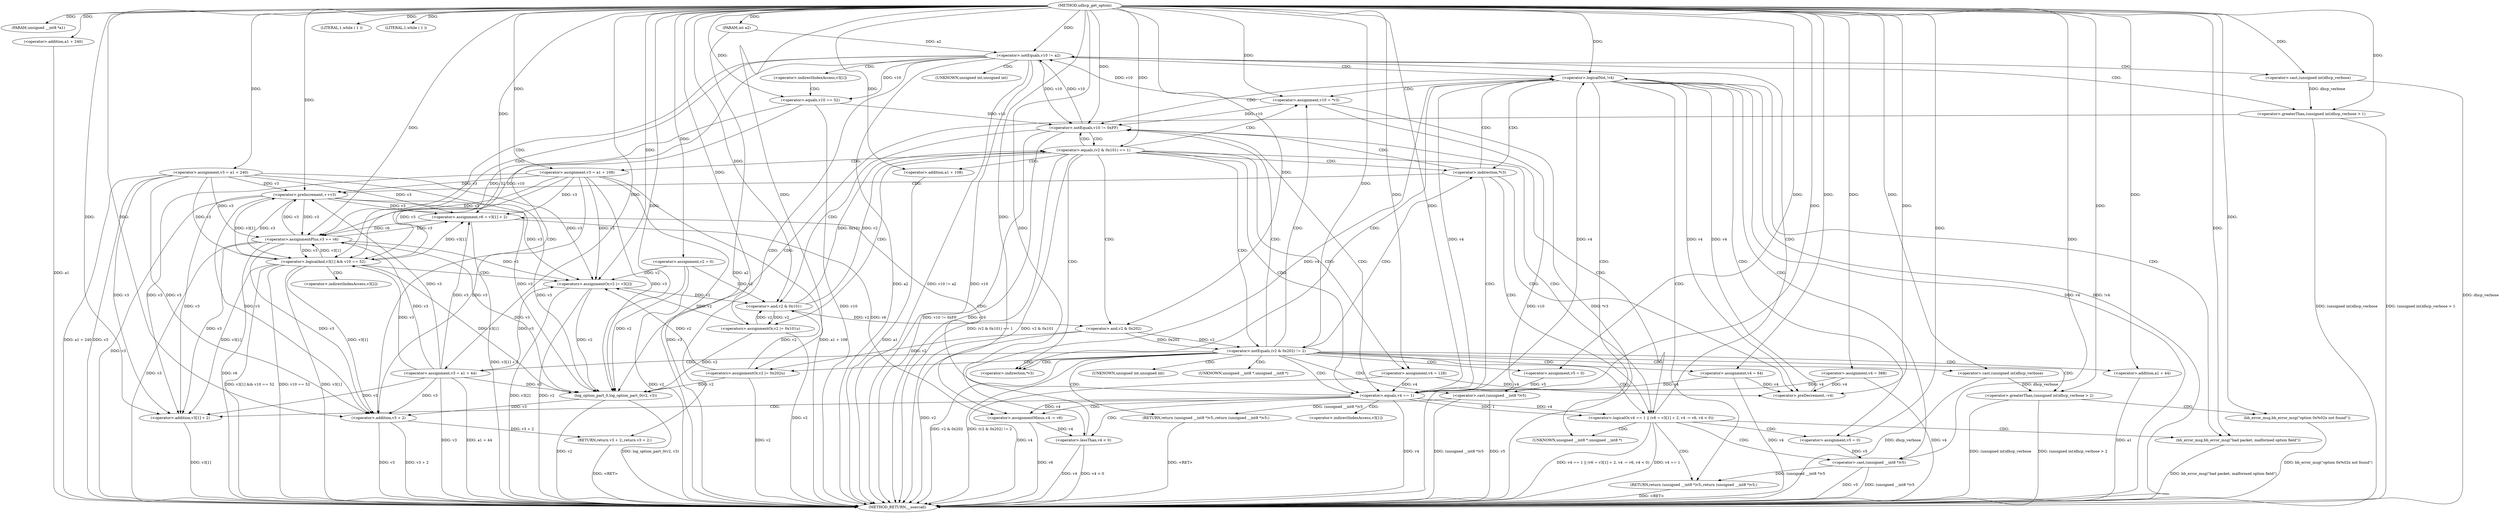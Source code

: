 digraph udhcp_get_option {  
"1000107" [label = "(METHOD,udhcp_get_option)" ]
"1000275" [label = "(METHOD_RETURN,__usercall)" ]
"1000108" [label = "(PARAM,unsigned __int8 *a1)" ]
"1000109" [label = "(PARAM,int a2)" ]
"1000117" [label = "(<operator>.assignment,v2 = 0)" ]
"1000120" [label = "(<operator>.assignment,v3 = a1 + 240)" ]
"1000122" [label = "(<operator>.addition,a1 + 240)" ]
"1000125" [label = "(<operator>.assignment,v4 = 388)" ]
"1000129" [label = "(LITERAL,1,while ( 1 ))" ]
"1000132" [label = "(LITERAL,1,while ( 1 ))" ]
"1000134" [label = "(<operator>.assignment,v10 = *v3)" ]
"1000142" [label = "(<operator>.preDecrement,--v4)" ]
"1000144" [label = "(<operator>.preIncrement,++v3)" ]
"1000148" [label = "(<operator>.logicalNot,!v4)" ]
"1000152" [label = "(<operator>.notEquals,v10 != 0xFF)" ]
"1000157" [label = "(<operator>.equals,(v2 & 0x101) == 1)" ]
"1000158" [label = "(<operator>.and,v2 & 0x101)" ]
"1000163" [label = "(<operators>.assignmentOr,v2 |= 0x101u)" ]
"1000166" [label = "(<operator>.assignment,v4 = 128)" ]
"1000169" [label = "(<operator>.assignment,v3 = a1 + 108)" ]
"1000171" [label = "(<operator>.addition,a1 + 108)" ]
"1000177" [label = "(<operator>.notEquals,(v2 & 0x202) != 2)" ]
"1000178" [label = "(<operator>.and,v2 & 0x202)" ]
"1000183" [label = "(<operator>.assignment,v5 = 0)" ]
"1000187" [label = "(<operator>.greaterThan,(unsigned int)dhcp_verbose > 2)" ]
"1000188" [label = "(<operator>.cast,(unsigned int)dhcp_verbose)" ]
"1000192" [label = "(bb_error_msg,bb_error_msg(\"option 0x%02x not found\"))" ]
"1000194" [label = "(RETURN,return (unsigned __int8 *)v5;,return (unsigned __int8 *)v5;)" ]
"1000195" [label = "(<operator>.cast,(unsigned __int8 *)v5)" ]
"1000198" [label = "(<operators>.assignmentOr,v2 |= 0x202u)" ]
"1000201" [label = "(<operator>.assignment,v4 = 64)" ]
"1000204" [label = "(<operator>.assignment,v3 = a1 + 44)" ]
"1000206" [label = "(<operator>.addition,a1 + 44)" ]
"1000210" [label = "(<operator>.logicalOr,v4 == 1 || (v6 = v3[1] + 2, v4 -= v6, v4 < 0))" ]
"1000211" [label = "(<operator>.equals,v4 == 1)" ]
"1000215" [label = "(<operator>.assignment,v6 = v3[1] + 2)" ]
"1000217" [label = "(<operator>.addition,v3[1] + 2)" ]
"1000223" [label = "(<operator>.assignmentMinus,v4 -= v6)" ]
"1000226" [label = "(<operator>.lessThan,v4 < 0)" ]
"1000231" [label = "(<operator>.assignment,v5 = 0)" ]
"1000234" [label = "(bb_error_msg,bb_error_msg(\"bad packet, malformed option field\"))" ]
"1000236" [label = "(RETURN,return (unsigned __int8 *)v5;,return (unsigned __int8 *)v5;)" ]
"1000237" [label = "(<operator>.cast,(unsigned __int8 *)v5)" ]
"1000241" [label = "(<operator>.notEquals,v10 != a2)" ]
"1000246" [label = "(<operator>.logicalAnd,v3[1] && v10 == 52)" ]
"1000250" [label = "(<operator>.equals,v10 == 52)" ]
"1000253" [label = "(<operators>.assignmentOr,v2 |= v3[2])" ]
"1000258" [label = "(<operator>.assignmentPlus,v3 += v6)" ]
"1000263" [label = "(<operator>.greaterThan,(unsigned int)dhcp_verbose > 1)" ]
"1000264" [label = "(<operator>.cast,(unsigned int)dhcp_verbose)" ]
"1000268" [label = "(log_option_part_0,log_option_part_0(v2, v3))" ]
"1000271" [label = "(RETURN,return v3 + 2;,return v3 + 2;)" ]
"1000272" [label = "(<operator>.addition,v3 + 2)" ]
"1000136" [label = "(<operator>.indirection,*v3)" ]
"1000139" [label = "(<operator>.indirection,*v3)" ]
"1000189" [label = "(UNKNOWN,unsigned int,unsigned int)" ]
"1000196" [label = "(UNKNOWN,unsigned __int8 *,unsigned __int8 *)" ]
"1000218" [label = "(<operator>.indirectIndexAccess,v3[1])" ]
"1000238" [label = "(UNKNOWN,unsigned __int8 *,unsigned __int8 *)" ]
"1000247" [label = "(<operator>.indirectIndexAccess,v3[1])" ]
"1000255" [label = "(<operator>.indirectIndexAccess,v3[2])" ]
"1000265" [label = "(UNKNOWN,unsigned int,unsigned int)" ]
  "1000204" -> "1000275"  [ label = "DDG: v3"] 
  "1000268" -> "1000275"  [ label = "DDG: v2"] 
  "1000148" -> "1000275"  [ label = "DDG: v4"] 
  "1000210" -> "1000275"  [ label = "DDG: v4 == 1 || (v6 = v3[1] + 2, v4 -= v6, v4 < 0)"] 
  "1000122" -> "1000275"  [ label = "DDG: a1"] 
  "1000250" -> "1000275"  [ label = "DDG: v10"] 
  "1000211" -> "1000275"  [ label = "DDG: v4"] 
  "1000258" -> "1000275"  [ label = "DDG: v6"] 
  "1000163" -> "1000275"  [ label = "DDG: v2"] 
  "1000166" -> "1000275"  [ label = "DDG: v4"] 
  "1000134" -> "1000275"  [ label = "DDG: *v3"] 
  "1000241" -> "1000275"  [ label = "DDG: a2"] 
  "1000217" -> "1000275"  [ label = "DDG: v3[1]"] 
  "1000198" -> "1000275"  [ label = "DDG: v2"] 
  "1000109" -> "1000275"  [ label = "DDG: a2"] 
  "1000237" -> "1000275"  [ label = "DDG: v5"] 
  "1000258" -> "1000275"  [ label = "DDG: v3"] 
  "1000117" -> "1000275"  [ label = "DDG: v2"] 
  "1000120" -> "1000275"  [ label = "DDG: a1 + 240"] 
  "1000215" -> "1000275"  [ label = "DDG: v3[1] + 2"] 
  "1000177" -> "1000275"  [ label = "DDG: v2 & 0x202"] 
  "1000210" -> "1000275"  [ label = "DDG: v4 == 1"] 
  "1000246" -> "1000275"  [ label = "DDG: v3[1] && v10 == 52"] 
  "1000157" -> "1000275"  [ label = "DDG: (v2 & 0x101) == 1"] 
  "1000152" -> "1000275"  [ label = "DDG: v10 != 0xFF"] 
  "1000234" -> "1000275"  [ label = "DDG: bb_error_msg(\"bad packet, malformed option field\")"] 
  "1000120" -> "1000275"  [ label = "DDG: v3"] 
  "1000272" -> "1000275"  [ label = "DDG: v3 + 2"] 
  "1000264" -> "1000275"  [ label = "DDG: dhcp_verbose"] 
  "1000226" -> "1000275"  [ label = "DDG: v4 < 0"] 
  "1000241" -> "1000275"  [ label = "DDG: v10 != a2"] 
  "1000246" -> "1000275"  [ label = "DDG: v10 == 52"] 
  "1000268" -> "1000275"  [ label = "DDG: log_option_part_0(v2, v3)"] 
  "1000226" -> "1000275"  [ label = "DDG: v4"] 
  "1000152" -> "1000275"  [ label = "DDG: v10"] 
  "1000148" -> "1000275"  [ label = "DDG: !v4"] 
  "1000157" -> "1000275"  [ label = "DDG: v2 & 0x101"] 
  "1000246" -> "1000275"  [ label = "DDG: v3[1]"] 
  "1000188" -> "1000275"  [ label = "DDG: dhcp_verbose"] 
  "1000237" -> "1000275"  [ label = "DDG: (unsigned __int8 *)v5"] 
  "1000263" -> "1000275"  [ label = "DDG: (unsigned int)dhcp_verbose > 1"] 
  "1000253" -> "1000275"  [ label = "DDG: v3[2]"] 
  "1000206" -> "1000275"  [ label = "DDG: a1"] 
  "1000223" -> "1000275"  [ label = "DDG: v6"] 
  "1000169" -> "1000275"  [ label = "DDG: v3"] 
  "1000169" -> "1000275"  [ label = "DDG: a1 + 108"] 
  "1000187" -> "1000275"  [ label = "DDG: (unsigned int)dhcp_verbose"] 
  "1000134" -> "1000275"  [ label = "DDG: v10"] 
  "1000125" -> "1000275"  [ label = "DDG: v4"] 
  "1000192" -> "1000275"  [ label = "DDG: bb_error_msg(\"option 0x%02x not found\")"] 
  "1000204" -> "1000275"  [ label = "DDG: a1 + 44"] 
  "1000187" -> "1000275"  [ label = "DDG: (unsigned int)dhcp_verbose > 2"] 
  "1000272" -> "1000275"  [ label = "DDG: v3"] 
  "1000177" -> "1000275"  [ label = "DDG: (v2 & 0x202) != 2"] 
  "1000241" -> "1000275"  [ label = "DDG: v10"] 
  "1000178" -> "1000275"  [ label = "DDG: v2"] 
  "1000263" -> "1000275"  [ label = "DDG: (unsigned int)dhcp_verbose"] 
  "1000144" -> "1000275"  [ label = "DDG: v3"] 
  "1000253" -> "1000275"  [ label = "DDG: v2"] 
  "1000195" -> "1000275"  [ label = "DDG: (unsigned __int8 *)v5"] 
  "1000171" -> "1000275"  [ label = "DDG: a1"] 
  "1000201" -> "1000275"  [ label = "DDG: v4"] 
  "1000195" -> "1000275"  [ label = "DDG: v5"] 
  "1000236" -> "1000275"  [ label = "DDG: <RET>"] 
  "1000271" -> "1000275"  [ label = "DDG: <RET>"] 
  "1000194" -> "1000275"  [ label = "DDG: <RET>"] 
  "1000107" -> "1000108"  [ label = "DDG: "] 
  "1000107" -> "1000109"  [ label = "DDG: "] 
  "1000107" -> "1000117"  [ label = "DDG: "] 
  "1000107" -> "1000120"  [ label = "DDG: "] 
  "1000107" -> "1000122"  [ label = "DDG: "] 
  "1000107" -> "1000125"  [ label = "DDG: "] 
  "1000107" -> "1000129"  [ label = "DDG: "] 
  "1000107" -> "1000132"  [ label = "DDG: "] 
  "1000107" -> "1000134"  [ label = "DDG: "] 
  "1000166" -> "1000142"  [ label = "DDG: v4"] 
  "1000148" -> "1000142"  [ label = "DDG: v4"] 
  "1000125" -> "1000142"  [ label = "DDG: v4"] 
  "1000201" -> "1000142"  [ label = "DDG: v4"] 
  "1000107" -> "1000142"  [ label = "DDG: "] 
  "1000204" -> "1000144"  [ label = "DDG: v3"] 
  "1000258" -> "1000144"  [ label = "DDG: v3"] 
  "1000120" -> "1000144"  [ label = "DDG: v3"] 
  "1000246" -> "1000144"  [ label = "DDG: v3[1]"] 
  "1000169" -> "1000144"  [ label = "DDG: v3"] 
  "1000107" -> "1000144"  [ label = "DDG: "] 
  "1000211" -> "1000148"  [ label = "DDG: v4"] 
  "1000142" -> "1000148"  [ label = "DDG: v4"] 
  "1000226" -> "1000148"  [ label = "DDG: v4"] 
  "1000107" -> "1000148"  [ label = "DDG: "] 
  "1000134" -> "1000152"  [ label = "DDG: v10"] 
  "1000241" -> "1000152"  [ label = "DDG: v10"] 
  "1000250" -> "1000152"  [ label = "DDG: v10"] 
  "1000107" -> "1000152"  [ label = "DDG: "] 
  "1000158" -> "1000157"  [ label = "DDG: v2"] 
  "1000158" -> "1000157"  [ label = "DDG: 0x101"] 
  "1000163" -> "1000158"  [ label = "DDG: v2"] 
  "1000198" -> "1000158"  [ label = "DDG: v2"] 
  "1000117" -> "1000158"  [ label = "DDG: v2"] 
  "1000253" -> "1000158"  [ label = "DDG: v2"] 
  "1000107" -> "1000158"  [ label = "DDG: "] 
  "1000107" -> "1000157"  [ label = "DDG: "] 
  "1000107" -> "1000163"  [ label = "DDG: "] 
  "1000158" -> "1000163"  [ label = "DDG: v2"] 
  "1000107" -> "1000166"  [ label = "DDG: "] 
  "1000107" -> "1000169"  [ label = "DDG: "] 
  "1000107" -> "1000171"  [ label = "DDG: "] 
  "1000178" -> "1000177"  [ label = "DDG: v2"] 
  "1000178" -> "1000177"  [ label = "DDG: 0x202"] 
  "1000158" -> "1000178"  [ label = "DDG: v2"] 
  "1000107" -> "1000178"  [ label = "DDG: "] 
  "1000107" -> "1000177"  [ label = "DDG: "] 
  "1000107" -> "1000183"  [ label = "DDG: "] 
  "1000188" -> "1000187"  [ label = "DDG: dhcp_verbose"] 
  "1000107" -> "1000188"  [ label = "DDG: "] 
  "1000107" -> "1000187"  [ label = "DDG: "] 
  "1000107" -> "1000192"  [ label = "DDG: "] 
  "1000195" -> "1000194"  [ label = "DDG: (unsigned __int8 *)v5"] 
  "1000183" -> "1000195"  [ label = "DDG: v5"] 
  "1000107" -> "1000195"  [ label = "DDG: "] 
  "1000107" -> "1000198"  [ label = "DDG: "] 
  "1000178" -> "1000198"  [ label = "DDG: v2"] 
  "1000107" -> "1000201"  [ label = "DDG: "] 
  "1000107" -> "1000204"  [ label = "DDG: "] 
  "1000107" -> "1000206"  [ label = "DDG: "] 
  "1000211" -> "1000210"  [ label = "DDG: v4"] 
  "1000211" -> "1000210"  [ label = "DDG: 1"] 
  "1000166" -> "1000211"  [ label = "DDG: v4"] 
  "1000148" -> "1000211"  [ label = "DDG: v4"] 
  "1000125" -> "1000211"  [ label = "DDG: v4"] 
  "1000201" -> "1000211"  [ label = "DDG: v4"] 
  "1000107" -> "1000211"  [ label = "DDG: "] 
  "1000204" -> "1000215"  [ label = "DDG: v3"] 
  "1000258" -> "1000215"  [ label = "DDG: v3"] 
  "1000120" -> "1000215"  [ label = "DDG: v3"] 
  "1000246" -> "1000215"  [ label = "DDG: v3[1]"] 
  "1000169" -> "1000215"  [ label = "DDG: v3"] 
  "1000144" -> "1000215"  [ label = "DDG: v3"] 
  "1000107" -> "1000215"  [ label = "DDG: "] 
  "1000204" -> "1000217"  [ label = "DDG: v3"] 
  "1000258" -> "1000217"  [ label = "DDG: v3"] 
  "1000120" -> "1000217"  [ label = "DDG: v3"] 
  "1000246" -> "1000217"  [ label = "DDG: v3[1]"] 
  "1000169" -> "1000217"  [ label = "DDG: v3"] 
  "1000144" -> "1000217"  [ label = "DDG: v3"] 
  "1000107" -> "1000217"  [ label = "DDG: "] 
  "1000215" -> "1000223"  [ label = "DDG: v6"] 
  "1000107" -> "1000223"  [ label = "DDG: "] 
  "1000211" -> "1000223"  [ label = "DDG: v4"] 
  "1000223" -> "1000226"  [ label = "DDG: v4"] 
  "1000107" -> "1000226"  [ label = "DDG: "] 
  "1000107" -> "1000231"  [ label = "DDG: "] 
  "1000107" -> "1000234"  [ label = "DDG: "] 
  "1000237" -> "1000236"  [ label = "DDG: (unsigned __int8 *)v5"] 
  "1000231" -> "1000237"  [ label = "DDG: v5"] 
  "1000107" -> "1000237"  [ label = "DDG: "] 
  "1000152" -> "1000241"  [ label = "DDG: v10"] 
  "1000134" -> "1000241"  [ label = "DDG: v10"] 
  "1000107" -> "1000241"  [ label = "DDG: "] 
  "1000109" -> "1000241"  [ label = "DDG: a2"] 
  "1000204" -> "1000246"  [ label = "DDG: v3"] 
  "1000258" -> "1000246"  [ label = "DDG: v3"] 
  "1000120" -> "1000246"  [ label = "DDG: v3"] 
  "1000169" -> "1000246"  [ label = "DDG: v3"] 
  "1000144" -> "1000246"  [ label = "DDG: v3"] 
  "1000250" -> "1000246"  [ label = "DDG: v10"] 
  "1000250" -> "1000246"  [ label = "DDG: 52"] 
  "1000241" -> "1000250"  [ label = "DDG: v10"] 
  "1000107" -> "1000250"  [ label = "DDG: "] 
  "1000204" -> "1000253"  [ label = "DDG: v3"] 
  "1000258" -> "1000253"  [ label = "DDG: v3"] 
  "1000120" -> "1000253"  [ label = "DDG: v3"] 
  "1000169" -> "1000253"  [ label = "DDG: v3"] 
  "1000144" -> "1000253"  [ label = "DDG: v3"] 
  "1000163" -> "1000253"  [ label = "DDG: v2"] 
  "1000198" -> "1000253"  [ label = "DDG: v2"] 
  "1000117" -> "1000253"  [ label = "DDG: v2"] 
  "1000107" -> "1000253"  [ label = "DDG: "] 
  "1000107" -> "1000258"  [ label = "DDG: "] 
  "1000215" -> "1000258"  [ label = "DDG: v6"] 
  "1000204" -> "1000258"  [ label = "DDG: v3"] 
  "1000120" -> "1000258"  [ label = "DDG: v3"] 
  "1000246" -> "1000258"  [ label = "DDG: v3[1]"] 
  "1000169" -> "1000258"  [ label = "DDG: v3"] 
  "1000144" -> "1000258"  [ label = "DDG: v3"] 
  "1000264" -> "1000263"  [ label = "DDG: dhcp_verbose"] 
  "1000107" -> "1000264"  [ label = "DDG: "] 
  "1000107" -> "1000263"  [ label = "DDG: "] 
  "1000163" -> "1000268"  [ label = "DDG: v2"] 
  "1000198" -> "1000268"  [ label = "DDG: v2"] 
  "1000117" -> "1000268"  [ label = "DDG: v2"] 
  "1000253" -> "1000268"  [ label = "DDG: v2"] 
  "1000107" -> "1000268"  [ label = "DDG: "] 
  "1000204" -> "1000268"  [ label = "DDG: v3"] 
  "1000258" -> "1000268"  [ label = "DDG: v3"] 
  "1000120" -> "1000268"  [ label = "DDG: v3"] 
  "1000246" -> "1000268"  [ label = "DDG: v3[1]"] 
  "1000169" -> "1000268"  [ label = "DDG: v3"] 
  "1000144" -> "1000268"  [ label = "DDG: v3"] 
  "1000272" -> "1000271"  [ label = "DDG: v3 + 2"] 
  "1000204" -> "1000272"  [ label = "DDG: v3"] 
  "1000258" -> "1000272"  [ label = "DDG: v3"] 
  "1000120" -> "1000272"  [ label = "DDG: v3"] 
  "1000268" -> "1000272"  [ label = "DDG: v3"] 
  "1000246" -> "1000272"  [ label = "DDG: v3[1]"] 
  "1000169" -> "1000272"  [ label = "DDG: v3"] 
  "1000144" -> "1000272"  [ label = "DDG: v3"] 
  "1000107" -> "1000272"  [ label = "DDG: "] 
  "1000139" -> "1000144"  [ label = "CDG: "] 
  "1000139" -> "1000142"  [ label = "CDG: "] 
  "1000139" -> "1000148"  [ label = "CDG: "] 
  "1000139" -> "1000211"  [ label = "CDG: "] 
  "1000139" -> "1000210"  [ label = "CDG: "] 
  "1000139" -> "1000152"  [ label = "CDG: "] 
  "1000148" -> "1000238"  [ label = "CDG: "] 
  "1000148" -> "1000237"  [ label = "CDG: "] 
  "1000148" -> "1000236"  [ label = "CDG: "] 
  "1000148" -> "1000234"  [ label = "CDG: "] 
  "1000148" -> "1000231"  [ label = "CDG: "] 
  "1000148" -> "1000139"  [ label = "CDG: "] 
  "1000148" -> "1000136"  [ label = "CDG: "] 
  "1000148" -> "1000134"  [ label = "CDG: "] 
  "1000148" -> "1000152"  [ label = "CDG: "] 
  "1000152" -> "1000211"  [ label = "CDG: "] 
  "1000152" -> "1000210"  [ label = "CDG: "] 
  "1000152" -> "1000158"  [ label = "CDG: "] 
  "1000152" -> "1000157"  [ label = "CDG: "] 
  "1000157" -> "1000171"  [ label = "CDG: "] 
  "1000157" -> "1000169"  [ label = "CDG: "] 
  "1000157" -> "1000166"  [ label = "CDG: "] 
  "1000157" -> "1000163"  [ label = "CDG: "] 
  "1000157" -> "1000178"  [ label = "CDG: "] 
  "1000157" -> "1000177"  [ label = "CDG: "] 
  "1000157" -> "1000211"  [ label = "CDG: "] 
  "1000157" -> "1000210"  [ label = "CDG: "] 
  "1000157" -> "1000139"  [ label = "CDG: "] 
  "1000157" -> "1000136"  [ label = "CDG: "] 
  "1000157" -> "1000134"  [ label = "CDG: "] 
  "1000157" -> "1000152"  [ label = "CDG: "] 
  "1000177" -> "1000189"  [ label = "CDG: "] 
  "1000177" -> "1000188"  [ label = "CDG: "] 
  "1000177" -> "1000187"  [ label = "CDG: "] 
  "1000177" -> "1000183"  [ label = "CDG: "] 
  "1000177" -> "1000206"  [ label = "CDG: "] 
  "1000177" -> "1000204"  [ label = "CDG: "] 
  "1000177" -> "1000201"  [ label = "CDG: "] 
  "1000177" -> "1000198"  [ label = "CDG: "] 
  "1000177" -> "1000196"  [ label = "CDG: "] 
  "1000177" -> "1000195"  [ label = "CDG: "] 
  "1000177" -> "1000194"  [ label = "CDG: "] 
  "1000177" -> "1000211"  [ label = "CDG: "] 
  "1000177" -> "1000210"  [ label = "CDG: "] 
  "1000177" -> "1000139"  [ label = "CDG: "] 
  "1000177" -> "1000136"  [ label = "CDG: "] 
  "1000177" -> "1000134"  [ label = "CDG: "] 
  "1000177" -> "1000152"  [ label = "CDG: "] 
  "1000187" -> "1000192"  [ label = "CDG: "] 
  "1000210" -> "1000238"  [ label = "CDG: "] 
  "1000210" -> "1000237"  [ label = "CDG: "] 
  "1000210" -> "1000236"  [ label = "CDG: "] 
  "1000210" -> "1000234"  [ label = "CDG: "] 
  "1000210" -> "1000231"  [ label = "CDG: "] 
  "1000210" -> "1000241"  [ label = "CDG: "] 
  "1000211" -> "1000223"  [ label = "CDG: "] 
  "1000211" -> "1000218"  [ label = "CDG: "] 
  "1000211" -> "1000217"  [ label = "CDG: "] 
  "1000211" -> "1000215"  [ label = "CDG: "] 
  "1000211" -> "1000226"  [ label = "CDG: "] 
  "1000241" -> "1000247"  [ label = "CDG: "] 
  "1000241" -> "1000246"  [ label = "CDG: "] 
  "1000241" -> "1000272"  [ label = "CDG: "] 
  "1000241" -> "1000271"  [ label = "CDG: "] 
  "1000241" -> "1000265"  [ label = "CDG: "] 
  "1000241" -> "1000264"  [ label = "CDG: "] 
  "1000241" -> "1000263"  [ label = "CDG: "] 
  "1000241" -> "1000258"  [ label = "CDG: "] 
  "1000241" -> "1000148"  [ label = "CDG: "] 
  "1000246" -> "1000255"  [ label = "CDG: "] 
  "1000246" -> "1000253"  [ label = "CDG: "] 
  "1000247" -> "1000250"  [ label = "CDG: "] 
  "1000263" -> "1000268"  [ label = "CDG: "] 
}
